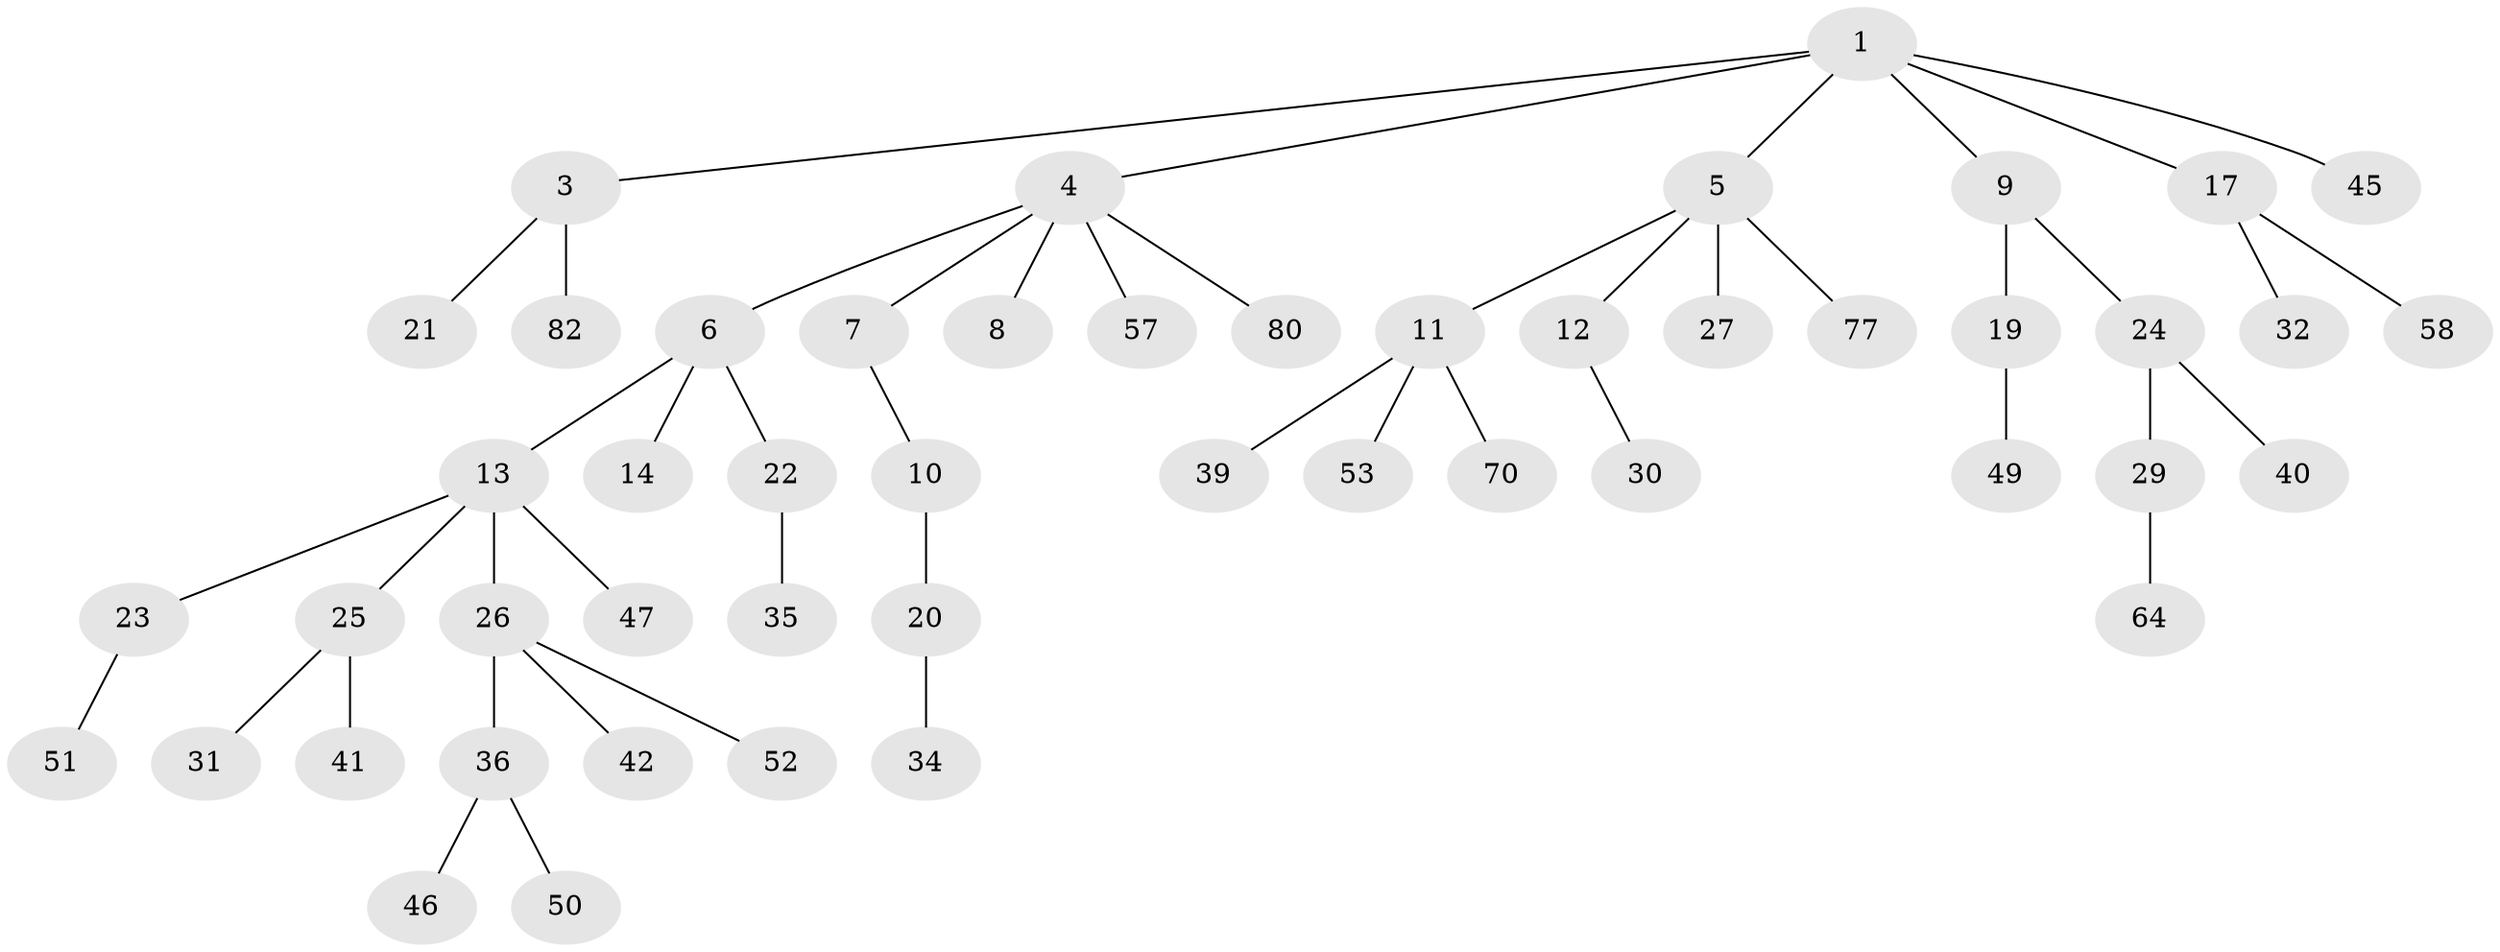 // original degree distribution, {5: 0.04878048780487805, 3: 0.12195121951219512, 6: 0.024390243902439025, 4: 0.06097560975609756, 2: 0.23170731707317074, 1: 0.5121951219512195}
// Generated by graph-tools (version 1.1) at 2025/19/03/04/25 18:19:16]
// undirected, 49 vertices, 48 edges
graph export_dot {
graph [start="1"]
  node [color=gray90,style=filled];
  1 [super="+2"];
  3;
  4;
  5 [super="+37+75"];
  6;
  7;
  8 [super="+16"];
  9 [super="+69+15"];
  10;
  11;
  12;
  13;
  14;
  17 [super="+43"];
  19 [super="+48"];
  20 [super="+33"];
  21 [super="+28+38"];
  22;
  23;
  24 [super="+63+74"];
  25;
  26;
  27;
  29;
  30 [super="+72"];
  31;
  32 [super="+60+66"];
  34;
  35 [super="+78"];
  36 [super="+79"];
  39;
  40 [super="+71"];
  41;
  42;
  45;
  46;
  47;
  49;
  50;
  51;
  52;
  53 [super="+62"];
  57;
  58 [super="+61"];
  64;
  70;
  77;
  80;
  82;
  1 -- 3;
  1 -- 5;
  1 -- 9;
  1 -- 45;
  1 -- 4;
  1 -- 17;
  3 -- 21;
  3 -- 82;
  4 -- 6;
  4 -- 7;
  4 -- 8;
  4 -- 57;
  4 -- 80;
  5 -- 11;
  5 -- 12;
  5 -- 27;
  5 -- 77;
  6 -- 13;
  6 -- 14;
  6 -- 22;
  7 -- 10;
  9 -- 24;
  9 -- 19;
  10 -- 20;
  11 -- 39;
  11 -- 53;
  11 -- 70;
  12 -- 30;
  13 -- 23;
  13 -- 25;
  13 -- 26;
  13 -- 47;
  17 -- 32;
  17 -- 58;
  19 -- 49;
  20 -- 34;
  22 -- 35;
  23 -- 51;
  24 -- 29;
  24 -- 40;
  25 -- 31;
  25 -- 41;
  26 -- 36;
  26 -- 42;
  26 -- 52;
  29 -- 64;
  36 -- 46;
  36 -- 50;
}

